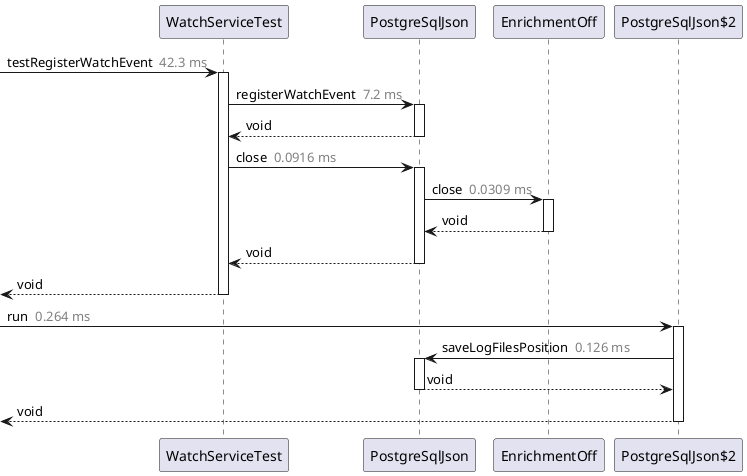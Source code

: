 @startuml

participant WatchServiceTest as "WatchServiceTest"
participant PostgreSqlJson as "PostgreSqlJson"
participant EnrichmentOff as "EnrichmentOff"
participant PostgreSqlJson_2 as "PostgreSqlJson$2"
  [->WatchServiceTest: testRegisterWatchEvent <color:gray> 42.3 ms</color>
  activate WatchServiceTest
    WatchServiceTest->PostgreSqlJson: registerWatchEvent <color:gray> 7.2 ms</color>
    activate PostgreSqlJson
    WatchServiceTest<--PostgreSqlJson: void
    deactivate PostgreSqlJson
    WatchServiceTest->PostgreSqlJson: close <color:gray> 0.0916 ms</color>
    activate PostgreSqlJson
      PostgreSqlJson->EnrichmentOff: close <color:gray> 0.0309 ms</color>
      activate EnrichmentOff
      PostgreSqlJson<--EnrichmentOff: void
      deactivate EnrichmentOff
    WatchServiceTest<--PostgreSqlJson: void
    deactivate PostgreSqlJson
  [<--WatchServiceTest: void
  deactivate WatchServiceTest
  [->PostgreSqlJson_2: run <color:gray> 0.264 ms</color>
  activate PostgreSqlJson_2
    PostgreSqlJson_2->PostgreSqlJson: saveLogFilesPosition <color:gray> 0.126 ms</color>
    activate PostgreSqlJson
    PostgreSqlJson_2<--PostgreSqlJson: void
    deactivate PostgreSqlJson
  [<--PostgreSqlJson_2: void
  deactivate PostgreSqlJson_2
@enduml